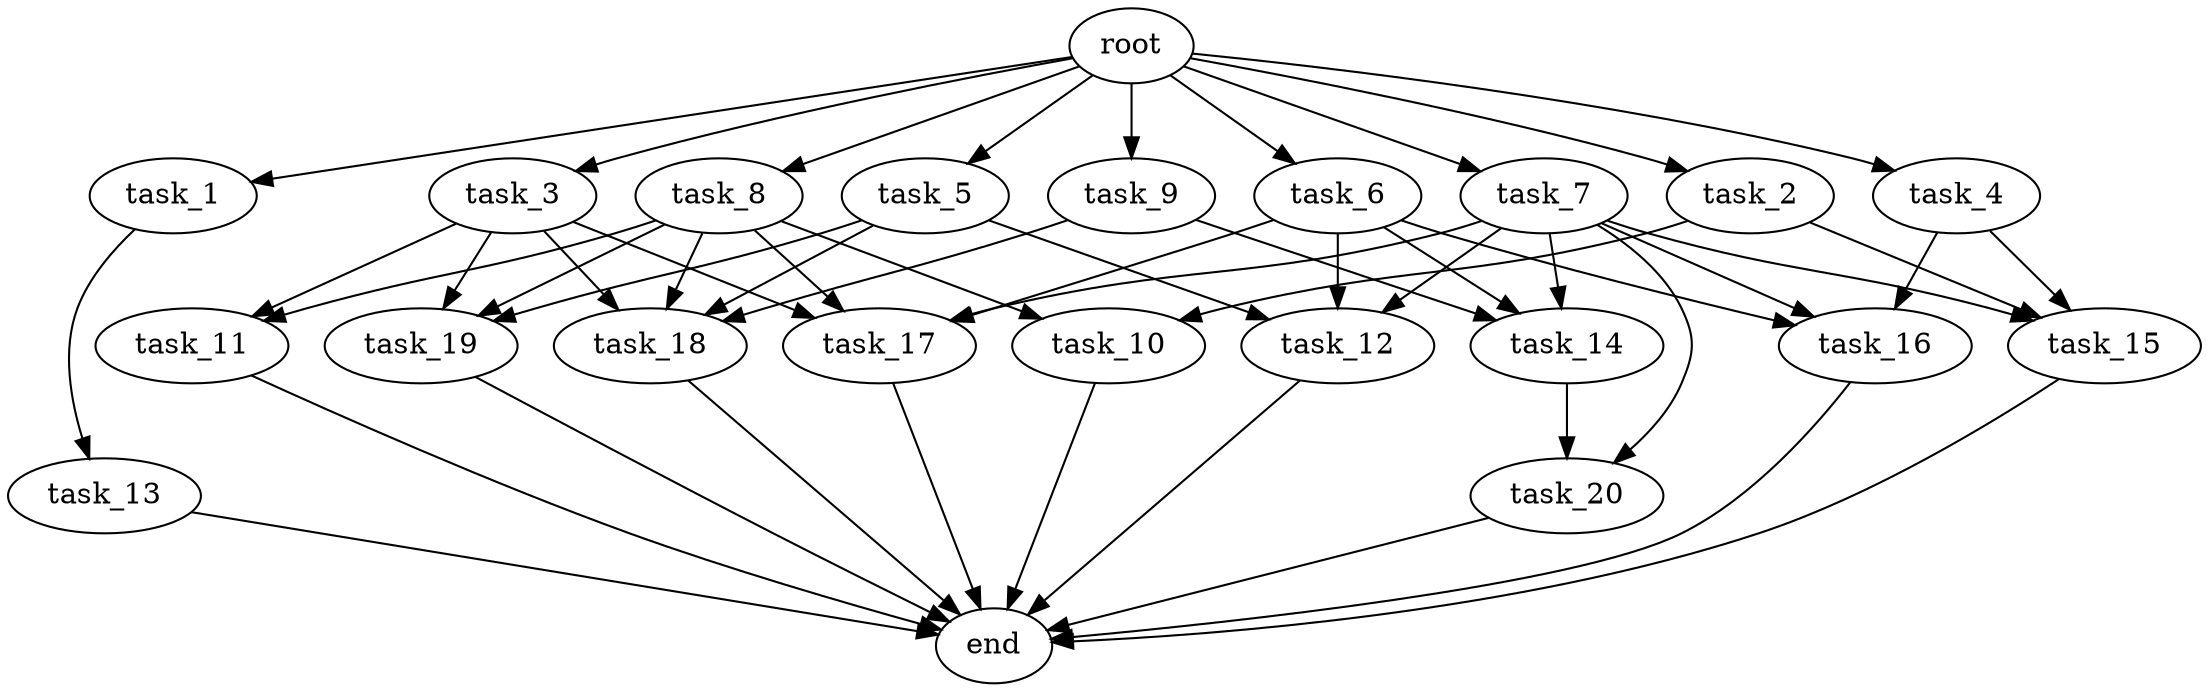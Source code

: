 digraph G {
  root [size="0.000000e+00"];
  task_1 [size="7.652977e+09"];
  task_2 [size="4.377324e+09"];
  task_3 [size="3.951737e+09"];
  task_4 [size="6.607571e+09"];
  task_5 [size="4.740403e+09"];
  task_6 [size="5.335144e+09"];
  task_7 [size="1.364678e+09"];
  task_8 [size="3.910535e+09"];
  task_9 [size="7.975049e+09"];
  task_10 [size="5.457699e+09"];
  task_11 [size="9.601383e+09"];
  task_12 [size="1.441611e+09"];
  task_13 [size="6.773213e+09"];
  task_14 [size="9.141775e+09"];
  task_15 [size="7.950376e+09"];
  task_16 [size="7.293516e+09"];
  task_17 [size="3.731932e+09"];
  task_18 [size="9.494702e+09"];
  task_19 [size="5.535688e+09"];
  task_20 [size="5.551142e+09"];
  end [size="0.000000e+00"];

  root -> task_1 [size="1.000000e-12"];
  root -> task_2 [size="1.000000e-12"];
  root -> task_3 [size="1.000000e-12"];
  root -> task_4 [size="1.000000e-12"];
  root -> task_5 [size="1.000000e-12"];
  root -> task_6 [size="1.000000e-12"];
  root -> task_7 [size="1.000000e-12"];
  root -> task_8 [size="1.000000e-12"];
  root -> task_9 [size="1.000000e-12"];
  task_1 -> task_13 [size="6.773213e+08"];
  task_2 -> task_10 [size="2.728849e+08"];
  task_2 -> task_15 [size="2.650125e+08"];
  task_3 -> task_11 [size="4.800691e+08"];
  task_3 -> task_17 [size="9.329830e+07"];
  task_3 -> task_18 [size="2.373675e+08"];
  task_3 -> task_19 [size="1.845229e+08"];
  task_4 -> task_15 [size="2.650125e+08"];
  task_4 -> task_16 [size="2.431172e+08"];
  task_5 -> task_12 [size="4.805371e+07"];
  task_5 -> task_18 [size="2.373675e+08"];
  task_5 -> task_19 [size="1.845229e+08"];
  task_6 -> task_12 [size="4.805371e+07"];
  task_6 -> task_14 [size="3.047258e+08"];
  task_6 -> task_16 [size="2.431172e+08"];
  task_6 -> task_17 [size="9.329830e+07"];
  task_7 -> task_12 [size="4.805371e+07"];
  task_7 -> task_14 [size="3.047258e+08"];
  task_7 -> task_15 [size="2.650125e+08"];
  task_7 -> task_16 [size="2.431172e+08"];
  task_7 -> task_17 [size="9.329830e+07"];
  task_7 -> task_20 [size="2.775571e+08"];
  task_8 -> task_10 [size="2.728849e+08"];
  task_8 -> task_11 [size="4.800691e+08"];
  task_8 -> task_17 [size="9.329830e+07"];
  task_8 -> task_18 [size="2.373675e+08"];
  task_8 -> task_19 [size="1.845229e+08"];
  task_9 -> task_14 [size="3.047258e+08"];
  task_9 -> task_18 [size="2.373675e+08"];
  task_10 -> end [size="1.000000e-12"];
  task_11 -> end [size="1.000000e-12"];
  task_12 -> end [size="1.000000e-12"];
  task_13 -> end [size="1.000000e-12"];
  task_14 -> task_20 [size="2.775571e+08"];
  task_15 -> end [size="1.000000e-12"];
  task_16 -> end [size="1.000000e-12"];
  task_17 -> end [size="1.000000e-12"];
  task_18 -> end [size="1.000000e-12"];
  task_19 -> end [size="1.000000e-12"];
  task_20 -> end [size="1.000000e-12"];
}

